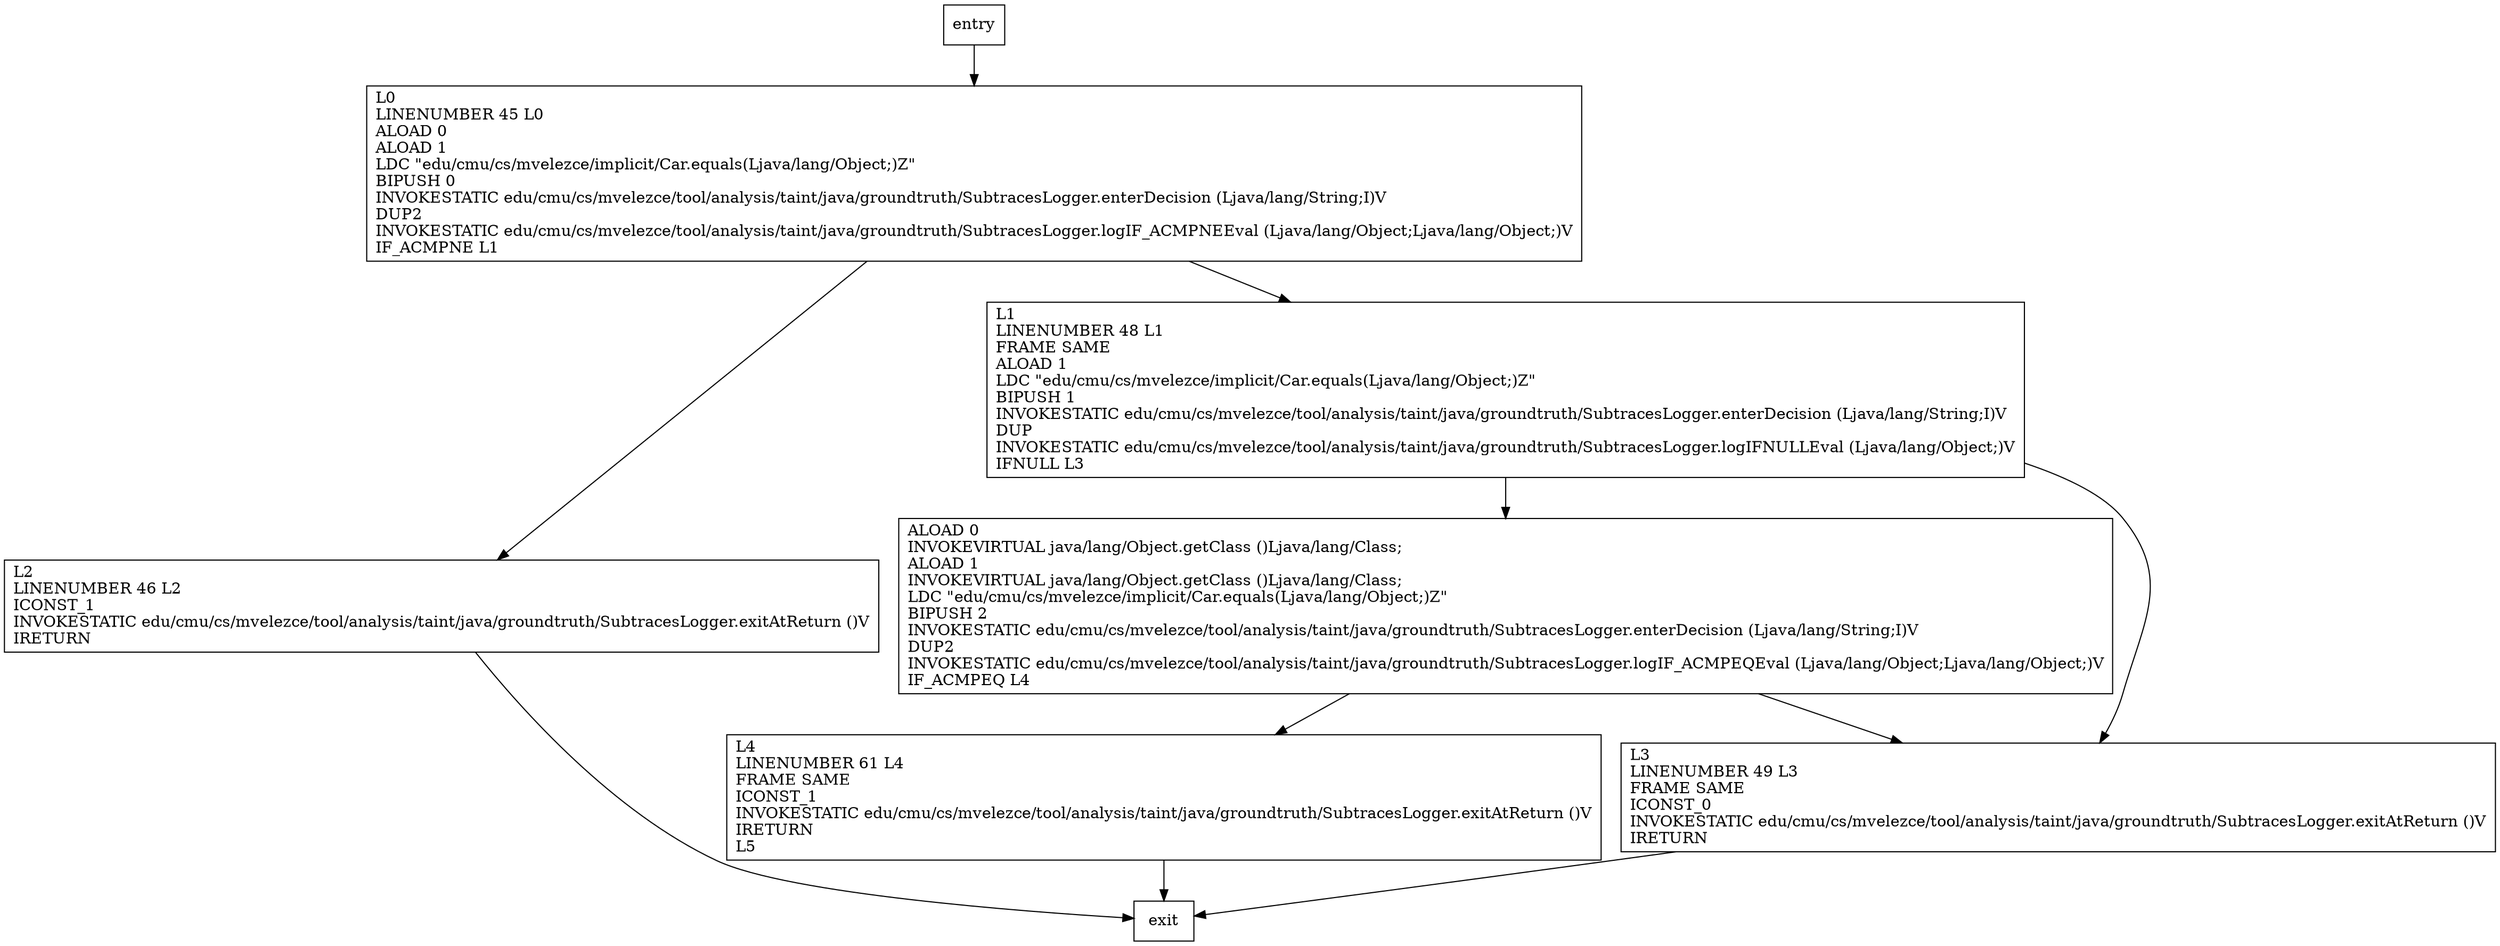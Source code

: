 digraph equals {
node [shape=record];
1736189984 [label="L0\lLINENUMBER 45 L0\lALOAD 0\lALOAD 1\lLDC \"edu/cmu/cs/mvelezce/implicit/Car.equals(Ljava/lang/Object;)Z\"\lBIPUSH 0\lINVOKESTATIC edu/cmu/cs/mvelezce/tool/analysis/taint/java/groundtruth/SubtracesLogger.enterDecision (Ljava/lang/String;I)V\lDUP2\lINVOKESTATIC edu/cmu/cs/mvelezce/tool/analysis/taint/java/groundtruth/SubtracesLogger.logIF_ACMPNEEval (Ljava/lang/Object;Ljava/lang/Object;)V\lIF_ACMPNE L1\l"];
969009079 [label="L2\lLINENUMBER 46 L2\lICONST_1\lINVOKESTATIC edu/cmu/cs/mvelezce/tool/analysis/taint/java/groundtruth/SubtracesLogger.exitAtReturn ()V\lIRETURN\l"];
471126605 [label="L1\lLINENUMBER 48 L1\lFRAME SAME\lALOAD 1\lLDC \"edu/cmu/cs/mvelezce/implicit/Car.equals(Ljava/lang/Object;)Z\"\lBIPUSH 1\lINVOKESTATIC edu/cmu/cs/mvelezce/tool/analysis/taint/java/groundtruth/SubtracesLogger.enterDecision (Ljava/lang/String;I)V\lDUP\lINVOKESTATIC edu/cmu/cs/mvelezce/tool/analysis/taint/java/groundtruth/SubtracesLogger.logIFNULLEval (Ljava/lang/Object;)V\lIFNULL L3\l"];
404812404 [label="L4\lLINENUMBER 61 L4\lFRAME SAME\lICONST_1\lINVOKESTATIC edu/cmu/cs/mvelezce/tool/analysis/taint/java/groundtruth/SubtracesLogger.exitAtReturn ()V\lIRETURN\lL5\l"];
676418627 [label="ALOAD 0\lINVOKEVIRTUAL java/lang/Object.getClass ()Ljava/lang/Class;\lALOAD 1\lINVOKEVIRTUAL java/lang/Object.getClass ()Ljava/lang/Class;\lLDC \"edu/cmu/cs/mvelezce/implicit/Car.equals(Ljava/lang/Object;)Z\"\lBIPUSH 2\lINVOKESTATIC edu/cmu/cs/mvelezce/tool/analysis/taint/java/groundtruth/SubtracesLogger.enterDecision (Ljava/lang/String;I)V\lDUP2\lINVOKESTATIC edu/cmu/cs/mvelezce/tool/analysis/taint/java/groundtruth/SubtracesLogger.logIF_ACMPEQEval (Ljava/lang/Object;Ljava/lang/Object;)V\lIF_ACMPEQ L4\l"];
787104833 [label="L3\lLINENUMBER 49 L3\lFRAME SAME\lICONST_0\lINVOKESTATIC edu/cmu/cs/mvelezce/tool/analysis/taint/java/groundtruth/SubtracesLogger.exitAtReturn ()V\lIRETURN\l"];
entry;
exit;
1736189984 -> 969009079;
1736189984 -> 471126605;
entry -> 1736189984;
969009079 -> exit;
471126605 -> 676418627;
471126605 -> 787104833;
404812404 -> exit;
676418627 -> 404812404;
676418627 -> 787104833;
787104833 -> exit;
}
